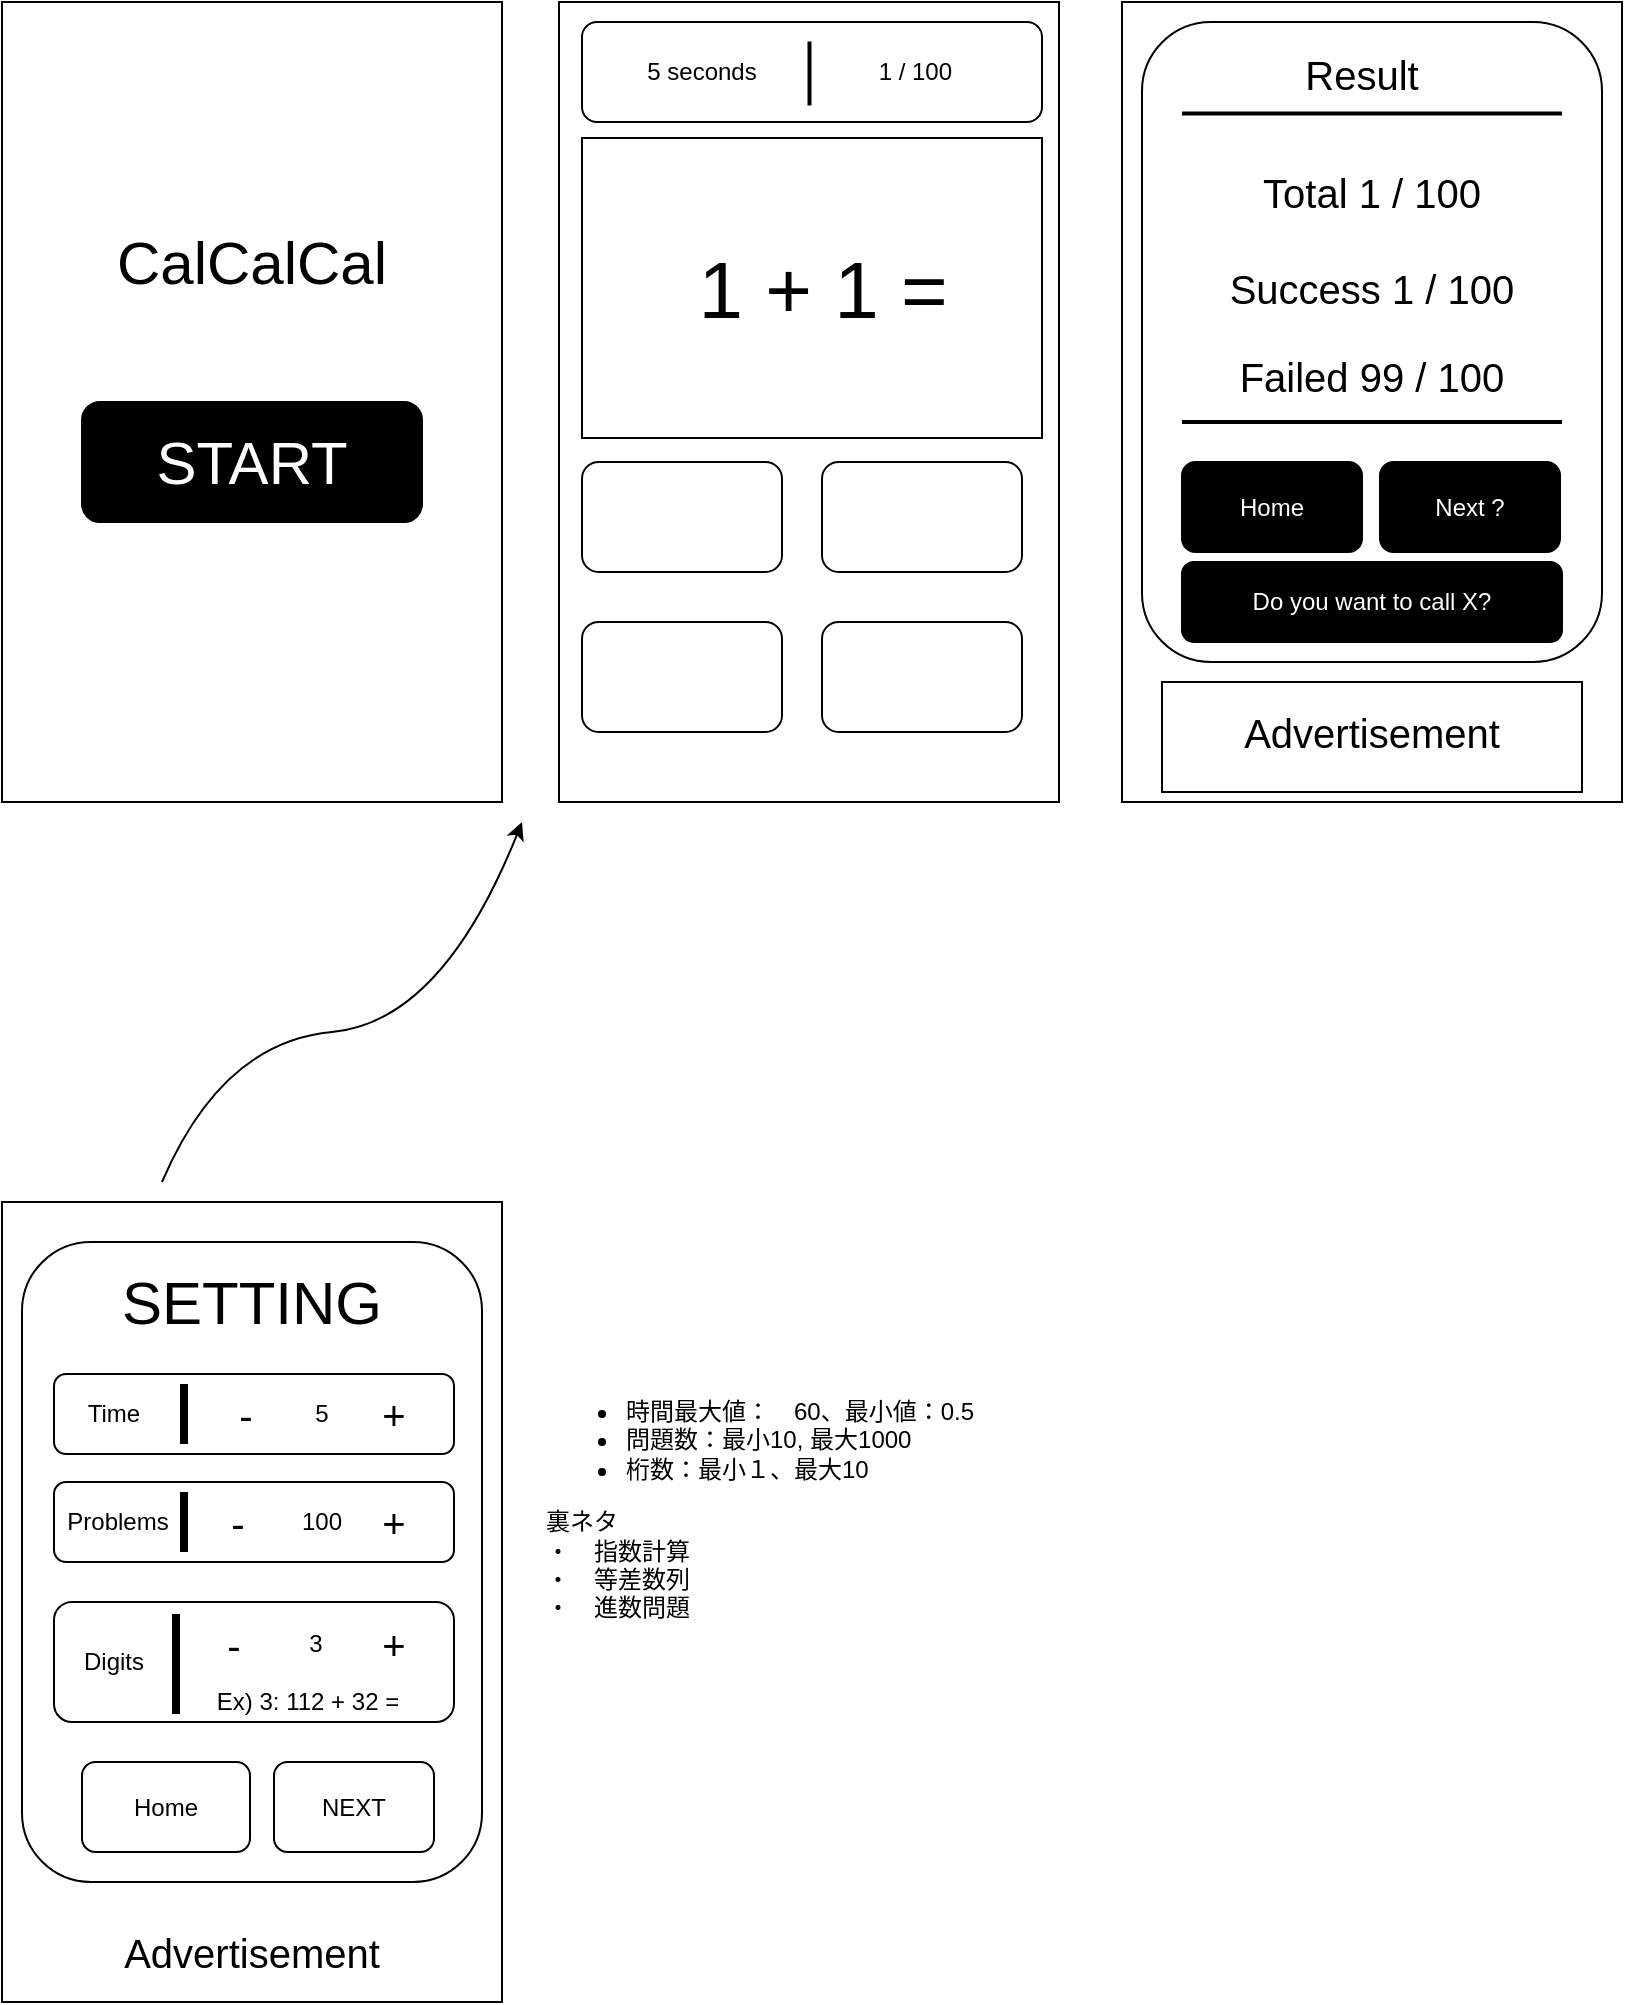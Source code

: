 <mxfile version="23.0.2" type="github">
  <diagram name="ページ1" id="XobP_IGlDfbNZMULYCH9">
    <mxGraphModel dx="984" dy="586" grid="1" gridSize="10" guides="1" tooltips="1" connect="1" arrows="1" fold="1" page="1" pageScale="1" pageWidth="827" pageHeight="1169" math="0" shadow="0">
      <root>
        <mxCell id="0" />
        <mxCell id="1" parent="0" />
        <mxCell id="9hUtObb8gBJtCPjAR1in-35" value="" style="rounded=1;whiteSpace=wrap;html=1;strokeColor=default;" vertex="1" parent="1">
          <mxGeometry x="590" y="300" width="200" height="60" as="geometry" />
        </mxCell>
        <mxCell id="9hUtObb8gBJtCPjAR1in-1" value="" style="rounded=0;whiteSpace=wrap;html=1;" vertex="1" parent="1">
          <mxGeometry x="10" y="40" width="250" height="400" as="geometry" />
        </mxCell>
        <mxCell id="9hUtObb8gBJtCPjAR1in-3" value="" style="rounded=0;whiteSpace=wrap;html=1;" vertex="1" parent="1">
          <mxGeometry x="288.5" y="40" width="250" height="400" as="geometry" />
        </mxCell>
        <mxCell id="9hUtObb8gBJtCPjAR1in-4" value="" style="rounded=0;whiteSpace=wrap;html=1;" vertex="1" parent="1">
          <mxGeometry x="570" y="40" width="250" height="400" as="geometry" />
        </mxCell>
        <mxCell id="9hUtObb8gBJtCPjAR1in-5" value="&lt;span style=&quot;font-size: 30px;&quot;&gt;CalCalCal&lt;/span&gt;" style="text;html=1;strokeColor=none;fillColor=none;align=center;verticalAlign=middle;whiteSpace=wrap;rounded=0;" vertex="1" parent="1">
          <mxGeometry x="55" y="150" width="160" height="40" as="geometry" />
        </mxCell>
        <mxCell id="9hUtObb8gBJtCPjAR1in-6" value="" style="rounded=1;whiteSpace=wrap;html=1;fillColor=#000000;" vertex="1" parent="1">
          <mxGeometry x="50" y="240" width="170" height="60" as="geometry" />
        </mxCell>
        <mxCell id="9hUtObb8gBJtCPjAR1in-7" value="&lt;font color=&quot;#ffffff&quot; style=&quot;font-size: 30px;&quot;&gt;START&lt;/font&gt;" style="text;html=1;strokeColor=none;fillColor=none;align=center;verticalAlign=middle;whiteSpace=wrap;rounded=0;" vertex="1" parent="1">
          <mxGeometry x="50" y="255" width="170" height="30" as="geometry" />
        </mxCell>
        <mxCell id="9hUtObb8gBJtCPjAR1in-8" value="" style="rounded=1;whiteSpace=wrap;html=1;" vertex="1" parent="1">
          <mxGeometry x="300" y="270" width="100" height="55" as="geometry" />
        </mxCell>
        <mxCell id="9hUtObb8gBJtCPjAR1in-9" value="" style="rounded=1;whiteSpace=wrap;html=1;" vertex="1" parent="1">
          <mxGeometry x="420" y="270" width="100" height="55" as="geometry" />
        </mxCell>
        <mxCell id="9hUtObb8gBJtCPjAR1in-10" value="" style="rounded=1;whiteSpace=wrap;html=1;" vertex="1" parent="1">
          <mxGeometry x="300" y="350" width="100" height="55" as="geometry" />
        </mxCell>
        <mxCell id="9hUtObb8gBJtCPjAR1in-11" value="" style="rounded=1;whiteSpace=wrap;html=1;" vertex="1" parent="1">
          <mxGeometry x="420" y="350" width="100" height="55" as="geometry" />
        </mxCell>
        <mxCell id="9hUtObb8gBJtCPjAR1in-13" value="&lt;font style=&quot;font-size: 40px;&quot;&gt;&amp;nbsp;1 + 1 =&lt;/font&gt;" style="rounded=0;whiteSpace=wrap;html=1;" vertex="1" parent="1">
          <mxGeometry x="300" y="108" width="230" height="150" as="geometry" />
        </mxCell>
        <mxCell id="9hUtObb8gBJtCPjAR1in-15" value="" style="rounded=1;whiteSpace=wrap;html=1;" vertex="1" parent="1">
          <mxGeometry x="300" y="50" width="230" height="50" as="geometry" />
        </mxCell>
        <mxCell id="9hUtObb8gBJtCPjAR1in-16" value="1 / 100 &amp;nbsp;" style="text;html=1;strokeColor=none;fillColor=none;align=center;verticalAlign=middle;whiteSpace=wrap;rounded=0;" vertex="1" parent="1">
          <mxGeometry x="410" y="60" width="120" height="30" as="geometry" />
        </mxCell>
        <mxCell id="9hUtObb8gBJtCPjAR1in-17" value="5 seconds" style="text;html=1;strokeColor=none;fillColor=none;align=center;verticalAlign=middle;whiteSpace=wrap;rounded=0;" vertex="1" parent="1">
          <mxGeometry x="300" y="60" width="120" height="30" as="geometry" />
        </mxCell>
        <mxCell id="9hUtObb8gBJtCPjAR1in-24" value="" style="line;strokeWidth=2;html=1;rotation=-90;" vertex="1" parent="1">
          <mxGeometry x="397.75" y="70.75" width="32" height="10" as="geometry" />
        </mxCell>
        <mxCell id="9hUtObb8gBJtCPjAR1in-25" value="" style="rounded=1;whiteSpace=wrap;html=1;" vertex="1" parent="1">
          <mxGeometry x="580" y="50" width="230" height="320" as="geometry" />
        </mxCell>
        <mxCell id="9hUtObb8gBJtCPjAR1in-27" value="&lt;font style=&quot;font-size: 20px;&quot;&gt;Result&lt;/font&gt;" style="text;html=1;strokeColor=none;fillColor=none;align=center;verticalAlign=middle;whiteSpace=wrap;rounded=0;" vertex="1" parent="1">
          <mxGeometry x="660" y="60.75" width="60" height="30" as="geometry" />
        </mxCell>
        <mxCell id="9hUtObb8gBJtCPjAR1in-28" value="" style="line;strokeWidth=2;html=1;" vertex="1" parent="1">
          <mxGeometry x="600" y="90.75" width="190" height="10" as="geometry" />
        </mxCell>
        <mxCell id="9hUtObb8gBJtCPjAR1in-29" value="&lt;span style=&quot;font-size: 20px;&quot;&gt;Total 1 / 100&lt;/span&gt;" style="text;html=1;strokeColor=none;fillColor=none;align=center;verticalAlign=middle;whiteSpace=wrap;rounded=0;" vertex="1" parent="1">
          <mxGeometry x="600" y="120" width="190" height="30" as="geometry" />
        </mxCell>
        <mxCell id="9hUtObb8gBJtCPjAR1in-30" value="&lt;span style=&quot;font-size: 20px;&quot;&gt;Success 1 / 100&lt;/span&gt;" style="text;html=1;strokeColor=none;fillColor=none;align=center;verticalAlign=middle;whiteSpace=wrap;rounded=0;" vertex="1" parent="1">
          <mxGeometry x="600" y="168" width="190" height="30" as="geometry" />
        </mxCell>
        <mxCell id="9hUtObb8gBJtCPjAR1in-31" value="&lt;span style=&quot;font-size: 20px;&quot;&gt;Failed 99 / 100&lt;/span&gt;" style="text;html=1;strokeColor=none;fillColor=none;align=center;verticalAlign=middle;whiteSpace=wrap;rounded=0;" vertex="1" parent="1">
          <mxGeometry x="600" y="212" width="190" height="30" as="geometry" />
        </mxCell>
        <mxCell id="9hUtObb8gBJtCPjAR1in-33" value="" style="rounded=0;whiteSpace=wrap;html=1;" vertex="1" parent="1">
          <mxGeometry x="590" y="380" width="210" height="55" as="geometry" />
        </mxCell>
        <mxCell id="9hUtObb8gBJtCPjAR1in-32" value="&lt;font style=&quot;font-size: 20px;&quot;&gt;Advertisement&lt;/font&gt;" style="text;html=1;strokeColor=none;fillColor=none;align=center;verticalAlign=middle;whiteSpace=wrap;rounded=0;" vertex="1" parent="1">
          <mxGeometry x="590" y="390" width="210" height="30" as="geometry" />
        </mxCell>
        <mxCell id="9hUtObb8gBJtCPjAR1in-36" value="" style="rounded=1;whiteSpace=wrap;html=1;strokeColor=#000000;fillColor=#000000;" vertex="1" parent="1">
          <mxGeometry x="600" y="320" width="190" height="40" as="geometry" />
        </mxCell>
        <mxCell id="9hUtObb8gBJtCPjAR1in-34" value="&lt;font color=&quot;#ffffff&quot;&gt;Do you want to call X?&lt;/font&gt;" style="text;html=1;strokeColor=none;fillColor=none;align=center;verticalAlign=middle;whiteSpace=wrap;rounded=0;" vertex="1" parent="1">
          <mxGeometry x="600" y="325" width="190" height="30" as="geometry" />
        </mxCell>
        <mxCell id="9hUtObb8gBJtCPjAR1in-37" value="" style="line;strokeWidth=2;html=1;" vertex="1" parent="1">
          <mxGeometry x="600" y="245" width="190" height="10" as="geometry" />
        </mxCell>
        <mxCell id="9hUtObb8gBJtCPjAR1in-39" value="" style="rounded=1;whiteSpace=wrap;html=1;fillColor=#000000;" vertex="1" parent="1">
          <mxGeometry x="600" y="270" width="90" height="45" as="geometry" />
        </mxCell>
        <mxCell id="9hUtObb8gBJtCPjAR1in-40" value="" style="rounded=1;whiteSpace=wrap;html=1;fillColor=#000000;" vertex="1" parent="1">
          <mxGeometry x="699" y="270" width="90" height="45" as="geometry" />
        </mxCell>
        <mxCell id="9hUtObb8gBJtCPjAR1in-41" value="&lt;font color=&quot;#ffffff&quot;&gt;Home&lt;/font&gt;" style="text;html=1;strokeColor=none;fillColor=none;align=center;verticalAlign=middle;whiteSpace=wrap;rounded=0;" vertex="1" parent="1">
          <mxGeometry x="600" y="277.5" width="90" height="30" as="geometry" />
        </mxCell>
        <mxCell id="9hUtObb8gBJtCPjAR1in-42" value="&lt;font color=&quot;#ffffff&quot;&gt;Next ?&lt;/font&gt;" style="text;html=1;strokeColor=none;fillColor=none;align=center;verticalAlign=middle;whiteSpace=wrap;rounded=0;" vertex="1" parent="1">
          <mxGeometry x="699" y="277.5" width="90" height="30" as="geometry" />
        </mxCell>
        <mxCell id="9hUtObb8gBJtCPjAR1in-43" value="" style="curved=1;endArrow=classic;html=1;rounded=0;" edge="1" parent="1">
          <mxGeometry width="50" height="50" relative="1" as="geometry">
            <mxPoint x="90" y="630" as="sourcePoint" />
            <mxPoint x="270" y="450" as="targetPoint" />
            <Array as="points">
              <mxPoint x="120" y="560" />
              <mxPoint x="230" y="550" />
            </Array>
          </mxGeometry>
        </mxCell>
        <mxCell id="9hUtObb8gBJtCPjAR1in-44" value="" style="rounded=0;whiteSpace=wrap;html=1;" vertex="1" parent="1">
          <mxGeometry x="10" y="640" width="250" height="400" as="geometry" />
        </mxCell>
        <mxCell id="9hUtObb8gBJtCPjAR1in-45" value="" style="rounded=1;whiteSpace=wrap;html=1;" vertex="1" parent="1">
          <mxGeometry x="20" y="660" width="230" height="320" as="geometry" />
        </mxCell>
        <mxCell id="9hUtObb8gBJtCPjAR1in-47" value="&lt;span style=&quot;font-size: 30px;&quot;&gt;SETTING&lt;/span&gt;" style="text;html=1;strokeColor=none;fillColor=none;align=center;verticalAlign=middle;whiteSpace=wrap;rounded=0;" vertex="1" parent="1">
          <mxGeometry x="20" y="670" width="230" height="40" as="geometry" />
        </mxCell>
        <mxCell id="9hUtObb8gBJtCPjAR1in-48" value="" style="rounded=1;whiteSpace=wrap;html=1;" vertex="1" parent="1">
          <mxGeometry x="36" y="726" width="200" height="40" as="geometry" />
        </mxCell>
        <mxCell id="9hUtObb8gBJtCPjAR1in-49" value="Time" style="text;html=1;strokeColor=none;fillColor=none;align=center;verticalAlign=middle;whiteSpace=wrap;rounded=0;" vertex="1" parent="1">
          <mxGeometry x="36" y="731" width="60" height="30" as="geometry" />
        </mxCell>
        <mxCell id="9hUtObb8gBJtCPjAR1in-50" value="&lt;font style=&quot;font-size: 20px;&quot;&gt;-&lt;/font&gt;" style="text;html=1;strokeColor=none;fillColor=none;align=center;verticalAlign=middle;whiteSpace=wrap;rounded=0;" vertex="1" parent="1">
          <mxGeometry x="102" y="731" width="60" height="30" as="geometry" />
        </mxCell>
        <mxCell id="9hUtObb8gBJtCPjAR1in-51" value="" style="line;strokeWidth=4;direction=south;html=1;perimeter=backbonePerimeter;points=[];outlineConnect=0;" vertex="1" parent="1">
          <mxGeometry x="96" y="731" width="10" height="30" as="geometry" />
        </mxCell>
        <mxCell id="9hUtObb8gBJtCPjAR1in-52" value="&lt;span style=&quot;font-size: 20px;&quot;&gt;+&lt;/span&gt;" style="text;html=1;strokeColor=none;fillColor=none;align=center;verticalAlign=middle;whiteSpace=wrap;rounded=0;" vertex="1" parent="1">
          <mxGeometry x="176" y="731" width="60" height="30" as="geometry" />
        </mxCell>
        <mxCell id="9hUtObb8gBJtCPjAR1in-53" value="5" style="text;html=1;strokeColor=none;fillColor=none;align=center;verticalAlign=middle;whiteSpace=wrap;rounded=0;" vertex="1" parent="1">
          <mxGeometry x="140" y="731" width="60" height="30" as="geometry" />
        </mxCell>
        <mxCell id="9hUtObb8gBJtCPjAR1in-54" value="" style="rounded=1;whiteSpace=wrap;html=1;" vertex="1" parent="1">
          <mxGeometry x="36" y="780" width="200" height="40" as="geometry" />
        </mxCell>
        <mxCell id="9hUtObb8gBJtCPjAR1in-55" value="" style="rounded=1;whiteSpace=wrap;html=1;" vertex="1" parent="1">
          <mxGeometry x="36" y="840" width="200" height="60" as="geometry" />
        </mxCell>
        <mxCell id="9hUtObb8gBJtCPjAR1in-56" value="Problems" style="text;html=1;strokeColor=none;fillColor=none;align=center;verticalAlign=middle;whiteSpace=wrap;rounded=0;" vertex="1" parent="1">
          <mxGeometry x="38" y="785" width="60" height="30" as="geometry" />
        </mxCell>
        <mxCell id="9hUtObb8gBJtCPjAR1in-57" value="" style="line;strokeWidth=4;direction=south;html=1;perimeter=backbonePerimeter;points=[];outlineConnect=0;" vertex="1" parent="1">
          <mxGeometry x="96" y="785" width="10" height="30" as="geometry" />
        </mxCell>
        <mxCell id="9hUtObb8gBJtCPjAR1in-58" value="" style="line;strokeWidth=4;direction=south;html=1;perimeter=backbonePerimeter;points=[];outlineConnect=0;" vertex="1" parent="1">
          <mxGeometry x="92" y="846" width="10" height="50" as="geometry" />
        </mxCell>
        <mxCell id="9hUtObb8gBJtCPjAR1in-59" value="&lt;font style=&quot;font-size: 20px;&quot;&gt;-&lt;/font&gt;" style="text;html=1;strokeColor=none;fillColor=none;align=center;verticalAlign=middle;whiteSpace=wrap;rounded=0;" vertex="1" parent="1">
          <mxGeometry x="98" y="785" width="60" height="30" as="geometry" />
        </mxCell>
        <mxCell id="9hUtObb8gBJtCPjAR1in-60" value="&lt;span style=&quot;font-size: 20px;&quot;&gt;+&lt;/span&gt;" style="text;html=1;strokeColor=none;fillColor=none;align=center;verticalAlign=middle;whiteSpace=wrap;rounded=0;" vertex="1" parent="1">
          <mxGeometry x="176" y="785" width="60" height="30" as="geometry" />
        </mxCell>
        <mxCell id="9hUtObb8gBJtCPjAR1in-61" value="100" style="text;html=1;strokeColor=none;fillColor=none;align=center;verticalAlign=middle;whiteSpace=wrap;rounded=0;" vertex="1" parent="1">
          <mxGeometry x="140" y="785" width="60" height="30" as="geometry" />
        </mxCell>
        <mxCell id="9hUtObb8gBJtCPjAR1in-62" value="Digits" style="text;html=1;strokeColor=none;fillColor=none;align=center;verticalAlign=middle;whiteSpace=wrap;rounded=0;" vertex="1" parent="1">
          <mxGeometry x="36" y="855" width="60" height="30" as="geometry" />
        </mxCell>
        <mxCell id="9hUtObb8gBJtCPjAR1in-63" value="&lt;font style=&quot;font-size: 20px;&quot;&gt;-&lt;/font&gt;" style="text;html=1;strokeColor=none;fillColor=none;align=center;verticalAlign=middle;whiteSpace=wrap;rounded=0;" vertex="1" parent="1">
          <mxGeometry x="96" y="846" width="60" height="30" as="geometry" />
        </mxCell>
        <mxCell id="9hUtObb8gBJtCPjAR1in-64" value="&lt;span style=&quot;font-size: 20px;&quot;&gt;+&lt;/span&gt;" style="text;html=1;strokeColor=none;fillColor=none;align=center;verticalAlign=middle;whiteSpace=wrap;rounded=0;" vertex="1" parent="1">
          <mxGeometry x="176" y="846" width="60" height="30" as="geometry" />
        </mxCell>
        <mxCell id="9hUtObb8gBJtCPjAR1in-65" value="3" style="text;html=1;strokeColor=none;fillColor=none;align=center;verticalAlign=middle;whiteSpace=wrap;rounded=0;" vertex="1" parent="1">
          <mxGeometry x="137" y="846" width="60" height="30" as="geometry" />
        </mxCell>
        <mxCell id="9hUtObb8gBJtCPjAR1in-66" value="Ex) 3: 112 + 32 =" style="text;html=1;strokeColor=none;fillColor=none;align=center;verticalAlign=middle;whiteSpace=wrap;rounded=0;" vertex="1" parent="1">
          <mxGeometry x="96" y="880" width="134" height="20" as="geometry" />
        </mxCell>
        <mxCell id="9hUtObb8gBJtCPjAR1in-67" value="" style="rounded=1;whiteSpace=wrap;html=1;" vertex="1" parent="1">
          <mxGeometry x="50" y="920" width="84" height="45" as="geometry" />
        </mxCell>
        <mxCell id="9hUtObb8gBJtCPjAR1in-68" value="" style="rounded=1;whiteSpace=wrap;html=1;" vertex="1" parent="1">
          <mxGeometry x="146" y="920" width="80" height="45" as="geometry" />
        </mxCell>
        <mxCell id="9hUtObb8gBJtCPjAR1in-69" value="Home" style="text;html=1;strokeColor=none;fillColor=none;align=center;verticalAlign=middle;whiteSpace=wrap;rounded=0;" vertex="1" parent="1">
          <mxGeometry x="52" y="927.5" width="80" height="30" as="geometry" />
        </mxCell>
        <mxCell id="9hUtObb8gBJtCPjAR1in-70" value="NEXT" style="text;html=1;strokeColor=none;fillColor=none;align=center;verticalAlign=middle;whiteSpace=wrap;rounded=0;" vertex="1" parent="1">
          <mxGeometry x="146" y="927.5" width="80" height="30" as="geometry" />
        </mxCell>
        <mxCell id="9hUtObb8gBJtCPjAR1in-71" value="&lt;font style=&quot;font-size: 20px;&quot;&gt;Advertisement&lt;/font&gt;" style="text;html=1;strokeColor=none;fillColor=none;align=center;verticalAlign=middle;whiteSpace=wrap;rounded=0;" vertex="1" parent="1">
          <mxGeometry x="30" y="1000" width="210" height="30" as="geometry" />
        </mxCell>
        <mxCell id="9hUtObb8gBJtCPjAR1in-73" value="&lt;ul&gt;&lt;li&gt;時間最大値：　60、最小値：0.5&lt;/li&gt;&lt;li&gt;問題数：最小10, 最大1000&lt;/li&gt;&lt;li&gt;桁数：最小１、最大10&lt;/li&gt;&lt;/ul&gt;&lt;div&gt;裏ネタ&lt;/div&gt;&lt;div&gt;・　指数計算&lt;br&gt;&lt;/div&gt;&lt;div&gt;・　等差数列&lt;/div&gt;&lt;div&gt;・　進数問題&lt;/div&gt;&lt;div&gt;&lt;br&gt;&lt;/div&gt;" style="text;strokeColor=none;fillColor=none;html=1;whiteSpace=wrap;verticalAlign=middle;overflow=hidden;" vertex="1" parent="1">
          <mxGeometry x="280" y="640" width="260" height="310" as="geometry" />
        </mxCell>
      </root>
    </mxGraphModel>
  </diagram>
</mxfile>
